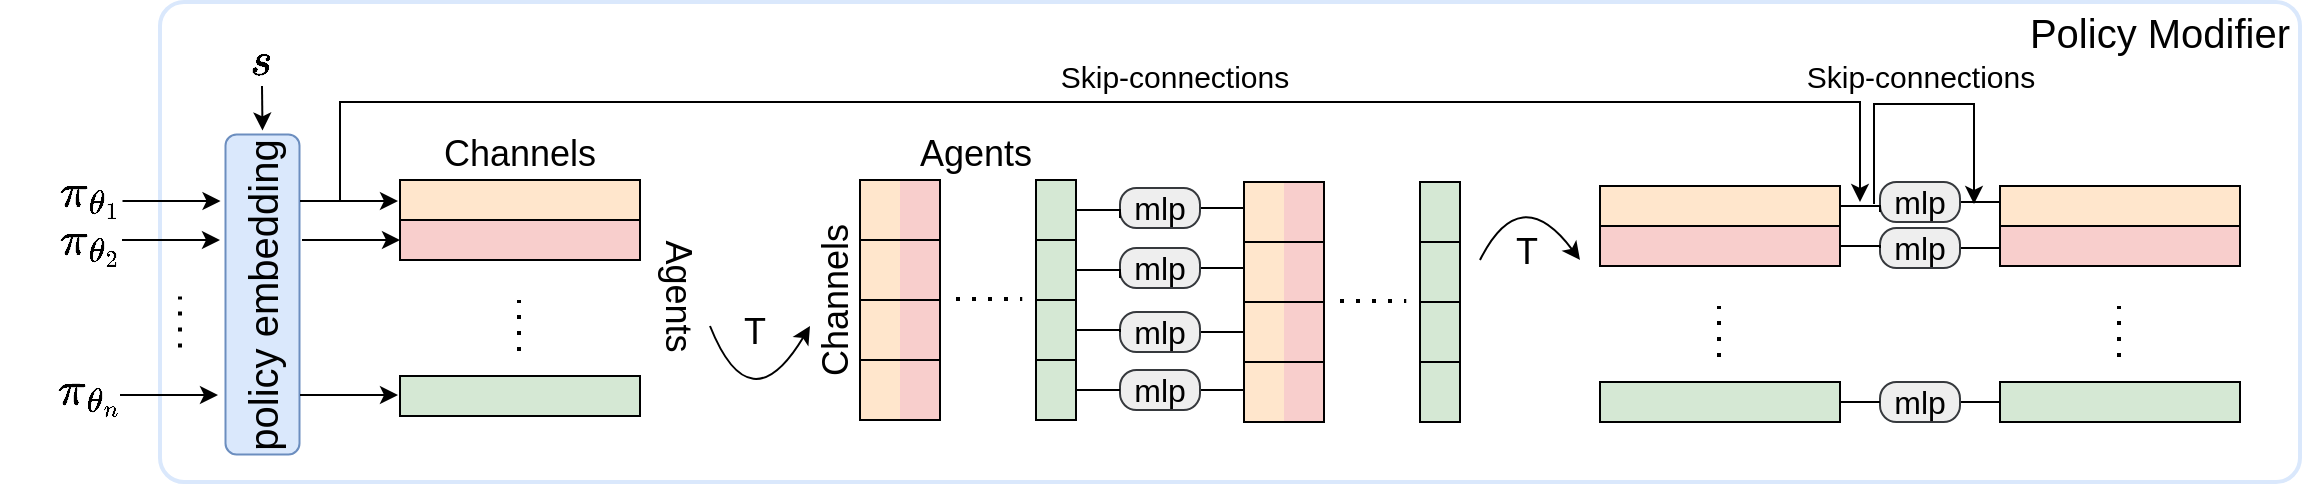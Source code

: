<mxfile version="21.8.2" type="github">
  <diagram name="Page-1" id="cbaoGoT63907dVyWC_Ho">
    <mxGraphModel dx="2214" dy="891" grid="1" gridSize="10" guides="1" tooltips="1" connect="1" arrows="1" fold="1" page="1" pageScale="1" pageWidth="850" pageHeight="1100" math="1" shadow="0">
      <root>
        <mxCell id="0" />
        <mxCell id="1" parent="0" />
        <mxCell id="o8v_-v1df7KjBQlZza3Y-1" value="" style="rounded=1;whiteSpace=wrap;html=1;arcSize=5;strokeColor=#DAE8FC;strokeWidth=2;" parent="1" vertex="1">
          <mxGeometry x="-10" y="340" width="1070" height="240" as="geometry" />
        </mxCell>
        <mxCell id="o8v_-v1df7KjBQlZza3Y-26" style="edgeStyle=orthogonalEdgeStyle;rounded=0;orthogonalLoop=1;jettySize=auto;html=1;exitX=1;exitY=0.5;exitDx=0;exitDy=0;entryX=0.831;entryY=-0.101;entryDx=0;entryDy=0;entryPerimeter=0;" parent="1" edge="1">
          <mxGeometry relative="1" as="geometry">
            <mxPoint x="-28.75" y="439.5" as="sourcePoint" />
            <mxPoint x="20.263" y="439.5" as="targetPoint" />
          </mxGeometry>
        </mxCell>
        <mxCell id="o8v_-v1df7KjBQlZza3Y-18" value="\( \pi_{\theta _{1}}&amp;nbsp; \)" style="text;html=1;strokeColor=none;fillColor=none;align=center;verticalAlign=middle;whiteSpace=wrap;rounded=0;fontSize=20;flipV=1;" parent="1" vertex="1">
          <mxGeometry x="-60" y="425" width="30" height="20" as="geometry" />
        </mxCell>
        <mxCell id="o8v_-v1df7KjBQlZza3Y-19" value="\( \pi_{\theta _{2}}&amp;nbsp; \)" style="text;html=1;strokeColor=none;fillColor=none;align=center;verticalAlign=middle;whiteSpace=wrap;rounded=0;fontSize=20;flipV=1;" parent="1" vertex="1">
          <mxGeometry x="-56.25" y="446" width="22.5" height="26" as="geometry" />
        </mxCell>
        <mxCell id="o8v_-v1df7KjBQlZza3Y-20" value="\( \pi_{\theta _{n}}&amp;nbsp; \)" style="text;html=1;strokeColor=none;fillColor=none;align=center;verticalAlign=middle;whiteSpace=wrap;rounded=0;fontSize=20;flipV=1;" parent="1" vertex="1">
          <mxGeometry x="-56.25" y="521" width="22.5" height="26" as="geometry" />
        </mxCell>
        <mxCell id="o8v_-v1df7KjBQlZza3Y-21" value="" style="endArrow=none;dashed=1;html=1;dashPattern=1 3;strokeWidth=2;rounded=0;" parent="1" edge="1">
          <mxGeometry width="50" height="50" relative="1" as="geometry">
            <mxPoint y="512.75" as="sourcePoint" />
            <mxPoint y="487.25" as="targetPoint" />
          </mxGeometry>
        </mxCell>
        <mxCell id="o8v_-v1df7KjBQlZza3Y-22" value="&lt;span style=&quot;font-size: 20px;&quot;&gt;policy embedding&lt;/span&gt;" style="rounded=1;whiteSpace=wrap;html=1;fillColor=#dae8fc;strokeColor=#6c8ebf;fontSize=20;rotation=-90;" parent="1" vertex="1">
          <mxGeometry x="-38.75" y="467.75" width="160" height="37" as="geometry" />
        </mxCell>
        <mxCell id="o8v_-v1df7KjBQlZza3Y-27" style="edgeStyle=orthogonalEdgeStyle;rounded=0;orthogonalLoop=1;jettySize=auto;html=1;exitX=1;exitY=0.5;exitDx=0;exitDy=0;entryX=0.831;entryY=-0.101;entryDx=0;entryDy=0;entryPerimeter=0;" parent="1" edge="1">
          <mxGeometry relative="1" as="geometry">
            <mxPoint x="-29" y="459" as="sourcePoint" />
            <mxPoint x="20" y="459" as="targetPoint" />
          </mxGeometry>
        </mxCell>
        <mxCell id="o8v_-v1df7KjBQlZza3Y-28" style="edgeStyle=orthogonalEdgeStyle;rounded=0;orthogonalLoop=1;jettySize=auto;html=1;exitX=1;exitY=0.5;exitDx=0;exitDy=0;entryX=0.831;entryY=-0.101;entryDx=0;entryDy=0;entryPerimeter=0;" parent="1" edge="1">
          <mxGeometry relative="1" as="geometry">
            <mxPoint x="-30" y="536.5" as="sourcePoint" />
            <mxPoint x="19" y="536.5" as="targetPoint" />
          </mxGeometry>
        </mxCell>
        <mxCell id="o8v_-v1df7KjBQlZza3Y-29" value="" style="shape=table;startSize=0;container=1;collapsible=0;childLayout=tableLayout;fontSize=16;" parent="1" vertex="1">
          <mxGeometry x="110" y="429" width="120" height="40" as="geometry" />
        </mxCell>
        <mxCell id="o8v_-v1df7KjBQlZza3Y-30" value="" style="shape=tableRow;horizontal=0;startSize=0;swimlaneHead=0;swimlaneBody=0;strokeColor=inherit;top=0;left=0;bottom=0;right=0;collapsible=0;dropTarget=0;fillColor=none;points=[[0,0.5],[1,0.5]];portConstraint=eastwest;fontSize=16;" parent="o8v_-v1df7KjBQlZza3Y-29" vertex="1">
          <mxGeometry width="120" height="20" as="geometry" />
        </mxCell>
        <mxCell id="o8v_-v1df7KjBQlZza3Y-31" value="" style="shape=partialRectangle;html=1;whiteSpace=wrap;connectable=0;strokeColor=#000000;overflow=hidden;fillColor=#ffe6cc;top=1;left=1;bottom=1;right=1;pointerEvents=1;fontSize=16;" parent="o8v_-v1df7KjBQlZza3Y-30" vertex="1">
          <mxGeometry width="120" height="20" as="geometry">
            <mxRectangle width="120" height="20" as="alternateBounds" />
          </mxGeometry>
        </mxCell>
        <mxCell id="o8v_-v1df7KjBQlZza3Y-34" value="" style="shape=tableRow;horizontal=0;startSize=0;swimlaneHead=0;swimlaneBody=0;strokeColor=inherit;top=0;left=0;bottom=0;right=0;collapsible=0;dropTarget=0;fillColor=none;points=[[0,0.5],[1,0.5]];portConstraint=eastwest;fontSize=16;" parent="o8v_-v1df7KjBQlZza3Y-29" vertex="1">
          <mxGeometry y="20" width="120" height="20" as="geometry" />
        </mxCell>
        <mxCell id="o8v_-v1df7KjBQlZza3Y-35" value="" style="shape=partialRectangle;html=1;whiteSpace=wrap;connectable=0;strokeColor=#000000;overflow=hidden;fillColor=#f8cecc;top=1;left=1;bottom=1;right=1;pointerEvents=1;fontSize=16;" parent="o8v_-v1df7KjBQlZza3Y-34" vertex="1">
          <mxGeometry width="120" height="20" as="geometry">
            <mxRectangle width="120" height="20" as="alternateBounds" />
          </mxGeometry>
        </mxCell>
        <mxCell id="o8v_-v1df7KjBQlZza3Y-42" style="edgeStyle=orthogonalEdgeStyle;rounded=0;orthogonalLoop=1;jettySize=auto;html=1;exitX=1;exitY=0.5;exitDx=0;exitDy=0;entryX=0.831;entryY=-0.101;entryDx=0;entryDy=0;entryPerimeter=0;" parent="1" edge="1">
          <mxGeometry relative="1" as="geometry">
            <mxPoint x="60" y="439.5" as="sourcePoint" />
            <mxPoint x="109" y="439.5" as="targetPoint" />
          </mxGeometry>
        </mxCell>
        <mxCell id="o8v_-v1df7KjBQlZza3Y-43" style="edgeStyle=orthogonalEdgeStyle;rounded=0;orthogonalLoop=1;jettySize=auto;html=1;exitX=1;exitY=0.5;exitDx=0;exitDy=0;entryX=0.831;entryY=-0.101;entryDx=0;entryDy=0;entryPerimeter=0;" parent="1" edge="1">
          <mxGeometry relative="1" as="geometry">
            <mxPoint x="61" y="459" as="sourcePoint" />
            <mxPoint x="110" y="459" as="targetPoint" />
          </mxGeometry>
        </mxCell>
        <mxCell id="o8v_-v1df7KjBQlZza3Y-44" style="edgeStyle=orthogonalEdgeStyle;rounded=0;orthogonalLoop=1;jettySize=auto;html=1;exitX=1;exitY=0.5;exitDx=0;exitDy=0;entryX=0.831;entryY=-0.101;entryDx=0;entryDy=0;entryPerimeter=0;" parent="1" edge="1">
          <mxGeometry relative="1" as="geometry">
            <mxPoint x="60" y="536.5" as="sourcePoint" />
            <mxPoint x="109" y="536.5" as="targetPoint" />
          </mxGeometry>
        </mxCell>
        <mxCell id="o8v_-v1df7KjBQlZza3Y-45" value="" style="shape=table;startSize=0;container=1;collapsible=0;childLayout=tableLayout;fontSize=16;fillColor=#d5e8d4;strokeColor=#000000;" parent="1" vertex="1">
          <mxGeometry x="110" y="527" width="120" height="20" as="geometry" />
        </mxCell>
        <mxCell id="o8v_-v1df7KjBQlZza3Y-46" value="" style="shape=tableRow;horizontal=0;startSize=0;swimlaneHead=0;swimlaneBody=0;strokeColor=inherit;top=0;left=0;bottom=0;right=0;collapsible=0;dropTarget=0;fillColor=none;points=[[0,0.5],[1,0.5]];portConstraint=eastwest;fontSize=16;" parent="o8v_-v1df7KjBQlZza3Y-45" vertex="1">
          <mxGeometry width="120" height="20" as="geometry" />
        </mxCell>
        <mxCell id="o8v_-v1df7KjBQlZza3Y-47" value="" style="shape=partialRectangle;html=1;whiteSpace=wrap;connectable=0;overflow=hidden;top=1;left=1;bottom=1;right=1;pointerEvents=1;fontSize=16;fillColor=#d5e8d4;strokeColor=#000000;" parent="o8v_-v1df7KjBQlZza3Y-46" vertex="1">
          <mxGeometry width="120" height="20" as="geometry">
            <mxRectangle width="120" height="20" as="alternateBounds" />
          </mxGeometry>
        </mxCell>
        <mxCell id="o8v_-v1df7KjBQlZza3Y-58" value="" style="endArrow=none;dashed=1;html=1;dashPattern=1 3;strokeWidth=2;rounded=0;" parent="1" edge="1">
          <mxGeometry width="50" height="50" relative="1" as="geometry">
            <mxPoint x="169.5" y="514.5" as="sourcePoint" />
            <mxPoint x="169.5" y="489" as="targetPoint" />
          </mxGeometry>
        </mxCell>
        <mxCell id="o8v_-v1df7KjBQlZza3Y-59" value="&lt;font style=&quot;font-size: 18px;&quot;&gt;Channels&lt;/font&gt;" style="text;html=1;strokeColor=none;fillColor=none;align=center;verticalAlign=middle;whiteSpace=wrap;rounded=0;" parent="1" vertex="1">
          <mxGeometry x="140" y="401" width="60" height="30" as="geometry" />
        </mxCell>
        <mxCell id="o8v_-v1df7KjBQlZza3Y-60" value="&lt;font style=&quot;font-size: 18px;&quot;&gt;Agents&lt;/font&gt;" style="text;html=1;strokeColor=none;fillColor=none;align=center;verticalAlign=middle;whiteSpace=wrap;rounded=0;rotation=90;" parent="1" vertex="1">
          <mxGeometry x="218.75" y="472" width="60" height="30" as="geometry" />
        </mxCell>
        <mxCell id="o8v_-v1df7KjBQlZza3Y-61" value="" style="curved=1;endArrow=classic;html=1;rounded=0;" parent="1" edge="1">
          <mxGeometry width="50" height="50" relative="1" as="geometry">
            <mxPoint x="265" y="502" as="sourcePoint" />
            <mxPoint x="315" y="502" as="targetPoint" />
            <Array as="points">
              <mxPoint x="285" y="552" />
              <mxPoint x="315" y="502" />
            </Array>
          </mxGeometry>
        </mxCell>
        <mxCell id="o8v_-v1df7KjBQlZza3Y-62" value="&lt;font style=&quot;font-size: 18px;&quot;&gt;T&lt;/font&gt;" style="text;html=1;strokeColor=none;fillColor=none;align=center;verticalAlign=middle;whiteSpace=wrap;rounded=0;" parent="1" vertex="1">
          <mxGeometry x="276.75" y="493" width="21.25" height="24" as="geometry" />
        </mxCell>
        <mxCell id="o8v_-v1df7KjBQlZza3Y-89" value="" style="endArrow=none;dashed=1;html=1;dashPattern=1 3;strokeWidth=2;rounded=0;" parent="1" edge="1">
          <mxGeometry width="50" height="50" relative="1" as="geometry">
            <mxPoint x="388" y="488.5" as="sourcePoint" />
            <mxPoint x="421.12" y="488.5" as="targetPoint" />
          </mxGeometry>
        </mxCell>
        <mxCell id="o8v_-v1df7KjBQlZza3Y-93" value="" style="shape=table;startSize=0;container=1;collapsible=0;childLayout=tableLayout;fontSize=16;columnLines=0;" parent="1" vertex="1">
          <mxGeometry x="340" y="429" width="40" height="120" as="geometry" />
        </mxCell>
        <mxCell id="o8v_-v1df7KjBQlZza3Y-94" value="" style="shape=tableRow;horizontal=0;startSize=0;swimlaneHead=0;swimlaneBody=0;strokeColor=inherit;top=0;left=0;bottom=0;right=0;collapsible=0;dropTarget=0;fillColor=none;points=[[0,0.5],[1,0.5]];portConstraint=eastwest;fontSize=16;" parent="o8v_-v1df7KjBQlZza3Y-93" vertex="1">
          <mxGeometry width="40" height="30" as="geometry" />
        </mxCell>
        <mxCell id="o8v_-v1df7KjBQlZza3Y-95" value="" style="shape=partialRectangle;html=1;whiteSpace=wrap;connectable=0;strokeColor=#000000;overflow=hidden;fillColor=#ffe6cc;top=1;left=1;bottom=1;right=0;pointerEvents=1;fontSize=16;" parent="o8v_-v1df7KjBQlZza3Y-94" vertex="1">
          <mxGeometry width="20" height="30" as="geometry">
            <mxRectangle width="20" height="30" as="alternateBounds" />
          </mxGeometry>
        </mxCell>
        <mxCell id="o8v_-v1df7KjBQlZza3Y-96" value="" style="shape=partialRectangle;html=1;whiteSpace=wrap;connectable=0;strokeColor=#000000;overflow=hidden;fillColor=#f8cecc;top=1;left=0;bottom=1;right=1;pointerEvents=1;fontSize=16;" parent="o8v_-v1df7KjBQlZza3Y-94" vertex="1">
          <mxGeometry x="20" width="20" height="30" as="geometry">
            <mxRectangle width="20" height="30" as="alternateBounds" />
          </mxGeometry>
        </mxCell>
        <mxCell id="o8v_-v1df7KjBQlZza3Y-98" value="" style="shape=tableRow;horizontal=0;startSize=0;swimlaneHead=0;swimlaneBody=0;strokeColor=#b85450;top=0;left=0;bottom=0;right=0;collapsible=0;dropTarget=0;fillColor=#f8cecc;points=[[0,0.5],[1,0.5]];portConstraint=eastwest;fontSize=16;" parent="o8v_-v1df7KjBQlZza3Y-93" vertex="1">
          <mxGeometry y="30" width="40" height="30" as="geometry" />
        </mxCell>
        <mxCell id="o8v_-v1df7KjBQlZza3Y-99" value="" style="shape=partialRectangle;html=1;whiteSpace=wrap;connectable=0;strokeColor=#000000;overflow=hidden;fillColor=#ffe6cc;top=1;left=1;bottom=1;right=0;pointerEvents=1;fontSize=16;" parent="o8v_-v1df7KjBQlZza3Y-98" vertex="1">
          <mxGeometry width="20" height="30" as="geometry">
            <mxRectangle width="20" height="30" as="alternateBounds" />
          </mxGeometry>
        </mxCell>
        <mxCell id="o8v_-v1df7KjBQlZza3Y-100" value="" style="shape=partialRectangle;html=1;whiteSpace=wrap;connectable=0;strokeColor=#000000;overflow=hidden;fillColor=none;top=1;left=0;bottom=1;right=1;pointerEvents=1;fontSize=16;" parent="o8v_-v1df7KjBQlZza3Y-98" vertex="1">
          <mxGeometry x="20" width="20" height="30" as="geometry">
            <mxRectangle width="20" height="30" as="alternateBounds" />
          </mxGeometry>
        </mxCell>
        <mxCell id="o8v_-v1df7KjBQlZza3Y-106" style="shape=tableRow;horizontal=0;startSize=0;swimlaneHead=0;swimlaneBody=0;strokeColor=#b85450;top=0;left=0;bottom=0;right=0;collapsible=0;dropTarget=0;fillColor=#f8cecc;points=[[0,0.5],[1,0.5]];portConstraint=eastwest;fontSize=16;" parent="o8v_-v1df7KjBQlZza3Y-93" vertex="1">
          <mxGeometry y="60" width="40" height="30" as="geometry" />
        </mxCell>
        <mxCell id="o8v_-v1df7KjBQlZza3Y-107" style="shape=partialRectangle;html=1;whiteSpace=wrap;connectable=0;strokeColor=#000000;overflow=hidden;fillColor=#ffe6cc;top=1;left=1;bottom=1;right=0;pointerEvents=1;fontSize=16;" parent="o8v_-v1df7KjBQlZza3Y-106" vertex="1">
          <mxGeometry width="20" height="30" as="geometry">
            <mxRectangle width="20" height="30" as="alternateBounds" />
          </mxGeometry>
        </mxCell>
        <mxCell id="o8v_-v1df7KjBQlZza3Y-108" style="shape=partialRectangle;html=1;whiteSpace=wrap;connectable=0;strokeColor=#000000;overflow=hidden;fillColor=none;top=1;left=0;bottom=1;right=1;pointerEvents=1;fontSize=16;" parent="o8v_-v1df7KjBQlZza3Y-106" vertex="1">
          <mxGeometry x="20" width="20" height="30" as="geometry">
            <mxRectangle width="20" height="30" as="alternateBounds" />
          </mxGeometry>
        </mxCell>
        <mxCell id="o8v_-v1df7KjBQlZza3Y-110" style="shape=tableRow;horizontal=0;startSize=0;swimlaneHead=0;swimlaneBody=0;strokeColor=inherit;top=1;left=0;bottom=1;right=0;collapsible=0;dropTarget=0;fillColor=none;points=[[0,0.5],[1,0.5]];portConstraint=eastwest;fontSize=16;" parent="o8v_-v1df7KjBQlZza3Y-93" vertex="1">
          <mxGeometry y="90" width="40" height="30" as="geometry" />
        </mxCell>
        <mxCell id="o8v_-v1df7KjBQlZza3Y-111" style="shape=partialRectangle;html=1;whiteSpace=wrap;connectable=0;strokeColor=#000000;overflow=hidden;fillColor=#ffe6cc;top=1;left=1;bottom=1;right=0;pointerEvents=1;fontSize=16;" parent="o8v_-v1df7KjBQlZza3Y-110" vertex="1">
          <mxGeometry width="20" height="30" as="geometry">
            <mxRectangle width="20" height="30" as="alternateBounds" />
          </mxGeometry>
        </mxCell>
        <mxCell id="o8v_-v1df7KjBQlZza3Y-112" style="shape=partialRectangle;html=1;whiteSpace=wrap;connectable=0;strokeColor=#000000;overflow=hidden;fillColor=#f8cecc;top=1;left=0;bottom=1;right=1;pointerEvents=1;fontSize=16;" parent="o8v_-v1df7KjBQlZza3Y-110" vertex="1">
          <mxGeometry x="20" width="20" height="30" as="geometry">
            <mxRectangle width="20" height="30" as="alternateBounds" />
          </mxGeometry>
        </mxCell>
        <mxCell id="o8v_-v1df7KjBQlZza3Y-114" value="" style="shape=table;startSize=0;container=1;collapsible=0;childLayout=tableLayout;fontSize=16;strokeColor=#000000;" parent="1" vertex="1">
          <mxGeometry x="428" y="429" width="20" height="120" as="geometry" />
        </mxCell>
        <mxCell id="o8v_-v1df7KjBQlZza3Y-115" value="" style="shape=tableRow;horizontal=0;startSize=0;swimlaneHead=0;swimlaneBody=0;strokeColor=inherit;top=0;left=0;bottom=0;right=0;collapsible=0;dropTarget=0;fillColor=none;points=[[0,0.5],[1,0.5]];portConstraint=eastwest;fontSize=16;" parent="o8v_-v1df7KjBQlZza3Y-114" vertex="1">
          <mxGeometry width="20" height="30" as="geometry" />
        </mxCell>
        <mxCell id="o8v_-v1df7KjBQlZza3Y-116" value="" style="shape=partialRectangle;html=1;whiteSpace=wrap;connectable=0;strokeColor=#000000;overflow=hidden;fillColor=#d5e8d4;top=1;left=1;bottom=1;right=1;pointerEvents=1;fontSize=16;" parent="o8v_-v1df7KjBQlZza3Y-115" vertex="1">
          <mxGeometry width="20" height="30" as="geometry">
            <mxRectangle width="20" height="30" as="alternateBounds" />
          </mxGeometry>
        </mxCell>
        <mxCell id="o8v_-v1df7KjBQlZza3Y-119" value="" style="shape=tableRow;horizontal=0;startSize=0;swimlaneHead=0;swimlaneBody=0;strokeColor=inherit;top=0;left=0;bottom=0;right=0;collapsible=0;dropTarget=0;fillColor=none;points=[[0,0.5],[1,0.5]];portConstraint=eastwest;fontSize=16;" parent="o8v_-v1df7KjBQlZza3Y-114" vertex="1">
          <mxGeometry y="30" width="20" height="30" as="geometry" />
        </mxCell>
        <mxCell id="o8v_-v1df7KjBQlZza3Y-120" value="" style="shape=partialRectangle;html=1;whiteSpace=wrap;connectable=0;strokeColor=#000000;overflow=hidden;fillColor=#d5e8d4;top=1;left=1;bottom=1;right=1;pointerEvents=1;fontSize=16;" parent="o8v_-v1df7KjBQlZza3Y-119" vertex="1">
          <mxGeometry width="20" height="30" as="geometry">
            <mxRectangle width="20" height="30" as="alternateBounds" />
          </mxGeometry>
        </mxCell>
        <mxCell id="o8v_-v1df7KjBQlZza3Y-123" value="" style="shape=tableRow;horizontal=0;startSize=0;swimlaneHead=0;swimlaneBody=0;strokeColor=inherit;top=0;left=0;bottom=0;right=0;collapsible=0;dropTarget=0;fillColor=none;points=[[0,0.5],[1,0.5]];portConstraint=eastwest;fontSize=16;" parent="o8v_-v1df7KjBQlZza3Y-114" vertex="1">
          <mxGeometry y="60" width="20" height="30" as="geometry" />
        </mxCell>
        <mxCell id="o8v_-v1df7KjBQlZza3Y-124" value="" style="shape=partialRectangle;html=1;whiteSpace=wrap;connectable=0;strokeColor=#000000;overflow=hidden;fillColor=#d5e8d4;top=1;left=1;bottom=1;right=1;pointerEvents=1;fontSize=16;" parent="o8v_-v1df7KjBQlZza3Y-123" vertex="1">
          <mxGeometry width="20" height="30" as="geometry">
            <mxRectangle width="20" height="30" as="alternateBounds" />
          </mxGeometry>
        </mxCell>
        <mxCell id="o8v_-v1df7KjBQlZza3Y-127" style="shape=tableRow;horizontal=0;startSize=0;swimlaneHead=0;swimlaneBody=0;strokeColor=inherit;top=0;left=0;bottom=0;right=0;collapsible=0;dropTarget=0;fillColor=none;points=[[0,0.5],[1,0.5]];portConstraint=eastwest;fontSize=16;" parent="o8v_-v1df7KjBQlZza3Y-114" vertex="1">
          <mxGeometry y="90" width="20" height="30" as="geometry" />
        </mxCell>
        <mxCell id="o8v_-v1df7KjBQlZza3Y-128" style="shape=partialRectangle;html=1;whiteSpace=wrap;connectable=0;strokeColor=#000000;overflow=hidden;fillColor=#d5e8d4;top=1;left=1;bottom=1;right=1;pointerEvents=1;fontSize=16;" parent="o8v_-v1df7KjBQlZza3Y-127" vertex="1">
          <mxGeometry width="20" height="30" as="geometry">
            <mxRectangle width="20" height="30" as="alternateBounds" />
          </mxGeometry>
        </mxCell>
        <mxCell id="o8v_-v1df7KjBQlZza3Y-129" value="&lt;font style=&quot;font-size: 18px;&quot;&gt;Channels&lt;/font&gt;" style="text;html=1;strokeColor=none;fillColor=none;align=center;verticalAlign=middle;whiteSpace=wrap;rounded=0;rotation=-90;" parent="1" vertex="1">
          <mxGeometry x="298" y="479.5" width="60" height="19" as="geometry" />
        </mxCell>
        <mxCell id="o8v_-v1df7KjBQlZza3Y-130" value="&lt;font style=&quot;font-size: 18px;&quot;&gt;Agents&lt;/font&gt;" style="text;html=1;strokeColor=none;fillColor=none;align=center;verticalAlign=middle;whiteSpace=wrap;rounded=0;rotation=0;" parent="1" vertex="1">
          <mxGeometry x="368" y="401" width="60" height="30" as="geometry" />
        </mxCell>
        <mxCell id="o8v_-v1df7KjBQlZza3Y-162" style="edgeStyle=orthogonalEdgeStyle;rounded=0;orthogonalLoop=1;jettySize=auto;html=1;exitX=1;exitY=0.5;exitDx=0;exitDy=0;entryX=0;entryY=0.5;entryDx=0;entryDy=0;endArrow=none;endFill=0;" parent="1" source="o8v_-v1df7KjBQlZza3Y-131" target="o8v_-v1df7KjBQlZza3Y-141" edge="1">
          <mxGeometry relative="1" as="geometry" />
        </mxCell>
        <mxCell id="o8v_-v1df7KjBQlZza3Y-131" value="&lt;font style=&quot;font-size: 16px;&quot;&gt;mlp&lt;/font&gt;" style="rounded=1;whiteSpace=wrap;html=1;fontSize=20;arcSize=41;verticalAlign=middle;spacing=0;spacingBottom=5;fillColor=#eeeeee;strokeColor=#36393d;flipV=0;" parent="1" vertex="1">
          <mxGeometry x="470" y="433" width="40" height="20" as="geometry" />
        </mxCell>
        <mxCell id="o8v_-v1df7KjBQlZza3Y-163" style="edgeStyle=orthogonalEdgeStyle;rounded=0;orthogonalLoop=1;jettySize=auto;html=1;exitX=1;exitY=0.5;exitDx=0;exitDy=0;entryX=0;entryY=0.5;entryDx=0;entryDy=0;endArrow=none;endFill=0;" parent="1" source="o8v_-v1df7KjBQlZza3Y-132" target="o8v_-v1df7KjBQlZza3Y-144" edge="1">
          <mxGeometry relative="1" as="geometry" />
        </mxCell>
        <mxCell id="o8v_-v1df7KjBQlZza3Y-132" value="&lt;font style=&quot;font-size: 16px;&quot;&gt;mlp&lt;/font&gt;" style="rounded=1;whiteSpace=wrap;html=1;fontSize=20;arcSize=41;verticalAlign=middle;spacing=0;spacingBottom=5;fillColor=#eeeeee;strokeColor=#36393d;flipV=0;" parent="1" vertex="1">
          <mxGeometry x="470" y="463" width="40" height="20" as="geometry" />
        </mxCell>
        <mxCell id="o8v_-v1df7KjBQlZza3Y-164" style="edgeStyle=orthogonalEdgeStyle;rounded=0;orthogonalLoop=1;jettySize=auto;html=1;exitX=1;exitY=0.5;exitDx=0;exitDy=0;entryX=0;entryY=0.5;entryDx=0;entryDy=0;endArrow=none;endFill=0;" parent="1" source="o8v_-v1df7KjBQlZza3Y-133" target="o8v_-v1df7KjBQlZza3Y-147" edge="1">
          <mxGeometry relative="1" as="geometry" />
        </mxCell>
        <mxCell id="o8v_-v1df7KjBQlZza3Y-133" value="&lt;font style=&quot;font-size: 16px;&quot;&gt;mlp&lt;/font&gt;" style="rounded=1;whiteSpace=wrap;html=1;fontSize=20;arcSize=41;verticalAlign=middle;spacing=0;spacingBottom=5;fillColor=#eeeeee;strokeColor=#36393d;flipV=0;" parent="1" vertex="1">
          <mxGeometry x="470" y="495" width="40" height="20" as="geometry" />
        </mxCell>
        <mxCell id="o8v_-v1df7KjBQlZza3Y-165" style="edgeStyle=orthogonalEdgeStyle;rounded=0;orthogonalLoop=1;jettySize=auto;html=1;exitX=1;exitY=0.5;exitDx=0;exitDy=0;entryX=0;entryY=0.5;entryDx=0;entryDy=0;endArrow=none;endFill=0;" parent="1" source="o8v_-v1df7KjBQlZza3Y-134" target="o8v_-v1df7KjBQlZza3Y-150" edge="1">
          <mxGeometry relative="1" as="geometry" />
        </mxCell>
        <mxCell id="o8v_-v1df7KjBQlZza3Y-134" value="&lt;font style=&quot;font-size: 16px;&quot;&gt;mlp&lt;/font&gt;" style="rounded=1;whiteSpace=wrap;html=1;fontSize=20;arcSize=41;verticalAlign=middle;spacing=0;spacingBottom=5;fillColor=#eeeeee;strokeColor=#36393d;flipV=0;" parent="1" vertex="1">
          <mxGeometry x="470" y="524" width="40" height="20" as="geometry" />
        </mxCell>
        <mxCell id="o8v_-v1df7KjBQlZza3Y-135" style="edgeStyle=orthogonalEdgeStyle;rounded=0;orthogonalLoop=1;jettySize=auto;html=1;exitX=1;exitY=0.5;exitDx=0;exitDy=0;entryX=0;entryY=0.75;entryDx=0;entryDy=0;endArrow=none;endFill=0;" parent="1" source="o8v_-v1df7KjBQlZza3Y-115" target="o8v_-v1df7KjBQlZza3Y-131" edge="1">
          <mxGeometry relative="1" as="geometry" />
        </mxCell>
        <mxCell id="o8v_-v1df7KjBQlZza3Y-136" style="edgeStyle=orthogonalEdgeStyle;rounded=0;orthogonalLoop=1;jettySize=auto;html=1;exitX=1;exitY=0.5;exitDx=0;exitDy=0;entryX=0;entryY=0.75;entryDx=0;entryDy=0;endArrow=none;endFill=0;" parent="1" source="o8v_-v1df7KjBQlZza3Y-119" target="o8v_-v1df7KjBQlZza3Y-132" edge="1">
          <mxGeometry relative="1" as="geometry" />
        </mxCell>
        <mxCell id="o8v_-v1df7KjBQlZza3Y-137" style="edgeStyle=orthogonalEdgeStyle;rounded=0;orthogonalLoop=1;jettySize=auto;html=1;exitX=1;exitY=0.5;exitDx=0;exitDy=0;entryX=0;entryY=0.5;entryDx=0;entryDy=0;endArrow=none;endFill=0;" parent="1" source="o8v_-v1df7KjBQlZza3Y-123" target="o8v_-v1df7KjBQlZza3Y-133" edge="1">
          <mxGeometry relative="1" as="geometry" />
        </mxCell>
        <mxCell id="o8v_-v1df7KjBQlZza3Y-138" style="edgeStyle=orthogonalEdgeStyle;rounded=0;orthogonalLoop=1;jettySize=auto;html=1;exitX=1;exitY=0.5;exitDx=0;exitDy=0;entryX=0;entryY=0.5;entryDx=0;entryDy=0;endArrow=none;endFill=0;" parent="1" source="o8v_-v1df7KjBQlZza3Y-127" target="o8v_-v1df7KjBQlZza3Y-134" edge="1">
          <mxGeometry relative="1" as="geometry" />
        </mxCell>
        <mxCell id="o8v_-v1df7KjBQlZza3Y-139" value="" style="endArrow=none;dashed=1;html=1;dashPattern=1 3;strokeWidth=2;rounded=0;" parent="1" edge="1">
          <mxGeometry width="50" height="50" relative="1" as="geometry">
            <mxPoint x="580" y="489.5" as="sourcePoint" />
            <mxPoint x="613.12" y="489.5" as="targetPoint" />
          </mxGeometry>
        </mxCell>
        <mxCell id="o8v_-v1df7KjBQlZza3Y-140" value="" style="shape=table;startSize=0;container=1;collapsible=0;childLayout=tableLayout;fontSize=16;columnLines=0;" parent="1" vertex="1">
          <mxGeometry x="532" y="430" width="40" height="120" as="geometry" />
        </mxCell>
        <mxCell id="o8v_-v1df7KjBQlZza3Y-141" value="" style="shape=tableRow;horizontal=0;startSize=0;swimlaneHead=0;swimlaneBody=0;strokeColor=inherit;top=0;left=0;bottom=0;right=0;collapsible=0;dropTarget=0;fillColor=none;points=[[0,0.5],[1,0.5]];portConstraint=eastwest;fontSize=16;" parent="o8v_-v1df7KjBQlZza3Y-140" vertex="1">
          <mxGeometry width="40" height="30" as="geometry" />
        </mxCell>
        <mxCell id="o8v_-v1df7KjBQlZza3Y-142" value="" style="shape=partialRectangle;html=1;whiteSpace=wrap;connectable=0;strokeColor=#000000;overflow=hidden;fillColor=#ffe6cc;top=1;left=1;bottom=1;right=0;pointerEvents=1;fontSize=16;" parent="o8v_-v1df7KjBQlZza3Y-141" vertex="1">
          <mxGeometry width="20" height="30" as="geometry">
            <mxRectangle width="20" height="30" as="alternateBounds" />
          </mxGeometry>
        </mxCell>
        <mxCell id="o8v_-v1df7KjBQlZza3Y-143" value="" style="shape=partialRectangle;html=1;whiteSpace=wrap;connectable=0;strokeColor=#000000;overflow=hidden;fillColor=#f8cecc;top=1;left=0;bottom=1;right=1;pointerEvents=1;fontSize=16;" parent="o8v_-v1df7KjBQlZza3Y-141" vertex="1">
          <mxGeometry x="20" width="20" height="30" as="geometry">
            <mxRectangle width="20" height="30" as="alternateBounds" />
          </mxGeometry>
        </mxCell>
        <mxCell id="o8v_-v1df7KjBQlZza3Y-144" value="" style="shape=tableRow;horizontal=0;startSize=0;swimlaneHead=0;swimlaneBody=0;strokeColor=#b85450;top=0;left=0;bottom=0;right=0;collapsible=0;dropTarget=0;fillColor=#f8cecc;points=[[0,0.5],[1,0.5]];portConstraint=eastwest;fontSize=16;" parent="o8v_-v1df7KjBQlZza3Y-140" vertex="1">
          <mxGeometry y="30" width="40" height="30" as="geometry" />
        </mxCell>
        <mxCell id="o8v_-v1df7KjBQlZza3Y-145" value="" style="shape=partialRectangle;html=1;whiteSpace=wrap;connectable=0;strokeColor=#000000;overflow=hidden;fillColor=#ffe6cc;top=1;left=1;bottom=1;right=0;pointerEvents=1;fontSize=16;" parent="o8v_-v1df7KjBQlZza3Y-144" vertex="1">
          <mxGeometry width="20" height="30" as="geometry">
            <mxRectangle width="20" height="30" as="alternateBounds" />
          </mxGeometry>
        </mxCell>
        <mxCell id="o8v_-v1df7KjBQlZza3Y-146" value="" style="shape=partialRectangle;html=1;whiteSpace=wrap;connectable=0;strokeColor=#000000;overflow=hidden;fillColor=none;top=1;left=0;bottom=1;right=1;pointerEvents=1;fontSize=16;" parent="o8v_-v1df7KjBQlZza3Y-144" vertex="1">
          <mxGeometry x="20" width="20" height="30" as="geometry">
            <mxRectangle width="20" height="30" as="alternateBounds" />
          </mxGeometry>
        </mxCell>
        <mxCell id="o8v_-v1df7KjBQlZza3Y-147" style="shape=tableRow;horizontal=0;startSize=0;swimlaneHead=0;swimlaneBody=0;strokeColor=#b85450;top=0;left=0;bottom=0;right=0;collapsible=0;dropTarget=0;fillColor=#f8cecc;points=[[0,0.5],[1,0.5]];portConstraint=eastwest;fontSize=16;" parent="o8v_-v1df7KjBQlZza3Y-140" vertex="1">
          <mxGeometry y="60" width="40" height="30" as="geometry" />
        </mxCell>
        <mxCell id="o8v_-v1df7KjBQlZza3Y-148" style="shape=partialRectangle;html=1;whiteSpace=wrap;connectable=0;strokeColor=#000000;overflow=hidden;fillColor=#ffe6cc;top=1;left=1;bottom=1;right=0;pointerEvents=1;fontSize=16;" parent="o8v_-v1df7KjBQlZza3Y-147" vertex="1">
          <mxGeometry width="20" height="30" as="geometry">
            <mxRectangle width="20" height="30" as="alternateBounds" />
          </mxGeometry>
        </mxCell>
        <mxCell id="o8v_-v1df7KjBQlZza3Y-149" style="shape=partialRectangle;html=1;whiteSpace=wrap;connectable=0;strokeColor=#000000;overflow=hidden;fillColor=none;top=1;left=0;bottom=1;right=1;pointerEvents=1;fontSize=16;" parent="o8v_-v1df7KjBQlZza3Y-147" vertex="1">
          <mxGeometry x="20" width="20" height="30" as="geometry">
            <mxRectangle width="20" height="30" as="alternateBounds" />
          </mxGeometry>
        </mxCell>
        <mxCell id="o8v_-v1df7KjBQlZza3Y-150" style="shape=tableRow;horizontal=0;startSize=0;swimlaneHead=0;swimlaneBody=0;strokeColor=inherit;top=1;left=0;bottom=1;right=0;collapsible=0;dropTarget=0;fillColor=none;points=[[0,0.5],[1,0.5]];portConstraint=eastwest;fontSize=16;" parent="o8v_-v1df7KjBQlZza3Y-140" vertex="1">
          <mxGeometry y="90" width="40" height="30" as="geometry" />
        </mxCell>
        <mxCell id="o8v_-v1df7KjBQlZza3Y-151" style="shape=partialRectangle;html=1;whiteSpace=wrap;connectable=0;strokeColor=#000000;overflow=hidden;fillColor=#ffe6cc;top=1;left=1;bottom=1;right=0;pointerEvents=1;fontSize=16;" parent="o8v_-v1df7KjBQlZza3Y-150" vertex="1">
          <mxGeometry width="20" height="30" as="geometry">
            <mxRectangle width="20" height="30" as="alternateBounds" />
          </mxGeometry>
        </mxCell>
        <mxCell id="o8v_-v1df7KjBQlZza3Y-152" style="shape=partialRectangle;html=1;whiteSpace=wrap;connectable=0;strokeColor=#000000;overflow=hidden;fillColor=#f8cecc;top=1;left=0;bottom=1;right=1;pointerEvents=1;fontSize=16;" parent="o8v_-v1df7KjBQlZza3Y-150" vertex="1">
          <mxGeometry x="20" width="20" height="30" as="geometry">
            <mxRectangle width="20" height="30" as="alternateBounds" />
          </mxGeometry>
        </mxCell>
        <mxCell id="o8v_-v1df7KjBQlZza3Y-153" value="" style="shape=table;startSize=0;container=1;collapsible=0;childLayout=tableLayout;fontSize=16;strokeColor=#000000;" parent="1" vertex="1">
          <mxGeometry x="620" y="430" width="20" height="120" as="geometry" />
        </mxCell>
        <mxCell id="o8v_-v1df7KjBQlZza3Y-154" value="" style="shape=tableRow;horizontal=0;startSize=0;swimlaneHead=0;swimlaneBody=0;strokeColor=inherit;top=0;left=0;bottom=0;right=0;collapsible=0;dropTarget=0;fillColor=none;points=[[0,0.5],[1,0.5]];portConstraint=eastwest;fontSize=16;" parent="o8v_-v1df7KjBQlZza3Y-153" vertex="1">
          <mxGeometry width="20" height="30" as="geometry" />
        </mxCell>
        <mxCell id="o8v_-v1df7KjBQlZza3Y-155" value="" style="shape=partialRectangle;html=1;whiteSpace=wrap;connectable=0;strokeColor=#000000;overflow=hidden;fillColor=#d5e8d4;top=1;left=1;bottom=1;right=1;pointerEvents=1;fontSize=16;" parent="o8v_-v1df7KjBQlZza3Y-154" vertex="1">
          <mxGeometry width="20" height="30" as="geometry">
            <mxRectangle width="20" height="30" as="alternateBounds" />
          </mxGeometry>
        </mxCell>
        <mxCell id="o8v_-v1df7KjBQlZza3Y-156" value="" style="shape=tableRow;horizontal=0;startSize=0;swimlaneHead=0;swimlaneBody=0;strokeColor=inherit;top=0;left=0;bottom=0;right=0;collapsible=0;dropTarget=0;fillColor=none;points=[[0,0.5],[1,0.5]];portConstraint=eastwest;fontSize=16;" parent="o8v_-v1df7KjBQlZza3Y-153" vertex="1">
          <mxGeometry y="30" width="20" height="30" as="geometry" />
        </mxCell>
        <mxCell id="o8v_-v1df7KjBQlZza3Y-157" value="" style="shape=partialRectangle;html=1;whiteSpace=wrap;connectable=0;strokeColor=#000000;overflow=hidden;fillColor=#d5e8d4;top=1;left=1;bottom=1;right=1;pointerEvents=1;fontSize=16;" parent="o8v_-v1df7KjBQlZza3Y-156" vertex="1">
          <mxGeometry width="20" height="30" as="geometry">
            <mxRectangle width="20" height="30" as="alternateBounds" />
          </mxGeometry>
        </mxCell>
        <mxCell id="o8v_-v1df7KjBQlZza3Y-158" value="" style="shape=tableRow;horizontal=0;startSize=0;swimlaneHead=0;swimlaneBody=0;strokeColor=inherit;top=0;left=0;bottom=0;right=0;collapsible=0;dropTarget=0;fillColor=none;points=[[0,0.5],[1,0.5]];portConstraint=eastwest;fontSize=16;" parent="o8v_-v1df7KjBQlZza3Y-153" vertex="1">
          <mxGeometry y="60" width="20" height="30" as="geometry" />
        </mxCell>
        <mxCell id="o8v_-v1df7KjBQlZza3Y-159" value="" style="shape=partialRectangle;html=1;whiteSpace=wrap;connectable=0;strokeColor=#000000;overflow=hidden;fillColor=#d5e8d4;top=1;left=1;bottom=1;right=1;pointerEvents=1;fontSize=16;" parent="o8v_-v1df7KjBQlZza3Y-158" vertex="1">
          <mxGeometry width="20" height="30" as="geometry">
            <mxRectangle width="20" height="30" as="alternateBounds" />
          </mxGeometry>
        </mxCell>
        <mxCell id="o8v_-v1df7KjBQlZza3Y-160" style="shape=tableRow;horizontal=0;startSize=0;swimlaneHead=0;swimlaneBody=0;strokeColor=inherit;top=0;left=0;bottom=0;right=0;collapsible=0;dropTarget=0;fillColor=none;points=[[0,0.5],[1,0.5]];portConstraint=eastwest;fontSize=16;" parent="o8v_-v1df7KjBQlZza3Y-153" vertex="1">
          <mxGeometry y="90" width="20" height="30" as="geometry" />
        </mxCell>
        <mxCell id="o8v_-v1df7KjBQlZza3Y-161" style="shape=partialRectangle;html=1;whiteSpace=wrap;connectable=0;strokeColor=#000000;overflow=hidden;fillColor=#d5e8d4;top=1;left=1;bottom=1;right=1;pointerEvents=1;fontSize=16;" parent="o8v_-v1df7KjBQlZza3Y-160" vertex="1">
          <mxGeometry width="20" height="30" as="geometry">
            <mxRectangle width="20" height="30" as="alternateBounds" />
          </mxGeometry>
        </mxCell>
        <mxCell id="o8v_-v1df7KjBQlZza3Y-166" value="" style="curved=1;endArrow=classic;html=1;rounded=0;" parent="1" edge="1">
          <mxGeometry width="50" height="50" relative="1" as="geometry">
            <mxPoint x="650" y="469" as="sourcePoint" />
            <mxPoint x="700" y="469" as="targetPoint" />
            <Array as="points">
              <mxPoint x="670" y="429" />
              <mxPoint x="700" y="469" />
            </Array>
          </mxGeometry>
        </mxCell>
        <mxCell id="o8v_-v1df7KjBQlZza3Y-167" value="&lt;font style=&quot;font-size: 18px;&quot;&gt;T&lt;/font&gt;" style="text;html=1;strokeColor=none;fillColor=none;align=center;verticalAlign=middle;whiteSpace=wrap;rounded=0;" parent="1" vertex="1">
          <mxGeometry x="663" y="452.5" width="21.25" height="24" as="geometry" />
        </mxCell>
        <mxCell id="o8v_-v1df7KjBQlZza3Y-168" value="" style="shape=table;startSize=0;container=1;collapsible=0;childLayout=tableLayout;fontSize=16;" parent="1" vertex="1">
          <mxGeometry x="710" y="432" width="120" height="40" as="geometry" />
        </mxCell>
        <mxCell id="o8v_-v1df7KjBQlZza3Y-169" value="" style="shape=tableRow;horizontal=0;startSize=0;swimlaneHead=0;swimlaneBody=0;strokeColor=inherit;top=0;left=0;bottom=0;right=0;collapsible=0;dropTarget=0;fillColor=none;points=[[0,0.5],[1,0.5]];portConstraint=eastwest;fontSize=16;" parent="o8v_-v1df7KjBQlZza3Y-168" vertex="1">
          <mxGeometry width="120" height="20" as="geometry" />
        </mxCell>
        <mxCell id="o8v_-v1df7KjBQlZza3Y-170" value="" style="shape=partialRectangle;html=1;whiteSpace=wrap;connectable=0;strokeColor=#000000;overflow=hidden;fillColor=#ffe6cc;top=1;left=1;bottom=1;right=1;pointerEvents=1;fontSize=16;" parent="o8v_-v1df7KjBQlZza3Y-169" vertex="1">
          <mxGeometry width="120" height="20" as="geometry">
            <mxRectangle width="120" height="20" as="alternateBounds" />
          </mxGeometry>
        </mxCell>
        <mxCell id="o8v_-v1df7KjBQlZza3Y-171" value="" style="shape=tableRow;horizontal=0;startSize=0;swimlaneHead=0;swimlaneBody=0;strokeColor=inherit;top=0;left=0;bottom=0;right=0;collapsible=0;dropTarget=0;fillColor=none;points=[[0,0.5],[1,0.5]];portConstraint=eastwest;fontSize=16;" parent="o8v_-v1df7KjBQlZza3Y-168" vertex="1">
          <mxGeometry y="20" width="120" height="20" as="geometry" />
        </mxCell>
        <mxCell id="o8v_-v1df7KjBQlZza3Y-172" value="" style="shape=partialRectangle;html=1;whiteSpace=wrap;connectable=0;strokeColor=#000000;overflow=hidden;fillColor=#f8cecc;top=1;left=1;bottom=1;right=1;pointerEvents=1;fontSize=16;" parent="o8v_-v1df7KjBQlZza3Y-171" vertex="1">
          <mxGeometry width="120" height="20" as="geometry">
            <mxRectangle width="120" height="20" as="alternateBounds" />
          </mxGeometry>
        </mxCell>
        <mxCell id="o8v_-v1df7KjBQlZza3Y-173" value="" style="shape=table;startSize=0;container=1;collapsible=0;childLayout=tableLayout;fontSize=16;fillColor=#d5e8d4;strokeColor=#000000;" parent="1" vertex="1">
          <mxGeometry x="710" y="530" width="120" height="20" as="geometry" />
        </mxCell>
        <mxCell id="o8v_-v1df7KjBQlZza3Y-174" value="" style="shape=tableRow;horizontal=0;startSize=0;swimlaneHead=0;swimlaneBody=0;strokeColor=inherit;top=0;left=0;bottom=0;right=0;collapsible=0;dropTarget=0;fillColor=none;points=[[0,0.5],[1,0.5]];portConstraint=eastwest;fontSize=16;" parent="o8v_-v1df7KjBQlZza3Y-173" vertex="1">
          <mxGeometry width="120" height="20" as="geometry" />
        </mxCell>
        <mxCell id="o8v_-v1df7KjBQlZza3Y-175" value="" style="shape=partialRectangle;html=1;whiteSpace=wrap;connectable=0;overflow=hidden;top=1;left=1;bottom=1;right=1;pointerEvents=1;fontSize=16;fillColor=#d5e8d4;strokeColor=#000000;" parent="o8v_-v1df7KjBQlZza3Y-174" vertex="1">
          <mxGeometry width="120" height="20" as="geometry">
            <mxRectangle width="120" height="20" as="alternateBounds" />
          </mxGeometry>
        </mxCell>
        <mxCell id="o8v_-v1df7KjBQlZza3Y-176" value="" style="endArrow=none;dashed=1;html=1;dashPattern=1 3;strokeWidth=2;rounded=0;" parent="1" edge="1">
          <mxGeometry width="50" height="50" relative="1" as="geometry">
            <mxPoint x="769.5" y="517.5" as="sourcePoint" />
            <mxPoint x="769.5" y="492" as="targetPoint" />
          </mxGeometry>
        </mxCell>
        <mxCell id="o8v_-v1df7KjBQlZza3Y-192" style="edgeStyle=orthogonalEdgeStyle;rounded=0;orthogonalLoop=1;jettySize=auto;html=1;exitX=1;exitY=0.5;exitDx=0;exitDy=0;entryX=0;entryY=0.5;entryDx=0;entryDy=0;endArrow=none;endFill=0;" parent="1" source="o8v_-v1df7KjBQlZza3Y-177" target="o8v_-v1df7KjBQlZza3Y-184" edge="1">
          <mxGeometry relative="1" as="geometry" />
        </mxCell>
        <mxCell id="o8v_-v1df7KjBQlZza3Y-177" value="&lt;font style=&quot;font-size: 16px;&quot;&gt;mlp&lt;/font&gt;" style="rounded=1;whiteSpace=wrap;html=1;fontSize=20;arcSize=41;verticalAlign=middle;spacing=0;spacingBottom=5;fillColor=#eeeeee;strokeColor=#36393d;flipV=0;" parent="1" vertex="1">
          <mxGeometry x="850" y="430" width="40" height="20" as="geometry" />
        </mxCell>
        <mxCell id="o8v_-v1df7KjBQlZza3Y-193" style="edgeStyle=orthogonalEdgeStyle;rounded=0;orthogonalLoop=1;jettySize=auto;html=1;exitX=1;exitY=0.5;exitDx=0;exitDy=0;entryX=0;entryY=0.5;entryDx=0;entryDy=0;endArrow=none;endFill=0;" parent="1" source="o8v_-v1df7KjBQlZza3Y-178" target="o8v_-v1df7KjBQlZza3Y-186" edge="1">
          <mxGeometry relative="1" as="geometry" />
        </mxCell>
        <mxCell id="o8v_-v1df7KjBQlZza3Y-178" value="&lt;font style=&quot;font-size: 16px;&quot;&gt;mlp&lt;/font&gt;" style="rounded=1;whiteSpace=wrap;html=1;fontSize=20;arcSize=41;verticalAlign=middle;spacing=0;spacingBottom=5;fillColor=#eeeeee;strokeColor=#36393d;flipV=0;" parent="1" vertex="1">
          <mxGeometry x="850" y="453" width="40" height="20" as="geometry" />
        </mxCell>
        <mxCell id="o8v_-v1df7KjBQlZza3Y-194" style="edgeStyle=orthogonalEdgeStyle;rounded=0;orthogonalLoop=1;jettySize=auto;html=1;exitX=1;exitY=0.5;exitDx=0;exitDy=0;entryX=0;entryY=0.5;entryDx=0;entryDy=0;endArrow=none;endFill=0;" parent="1" source="o8v_-v1df7KjBQlZza3Y-179" target="o8v_-v1df7KjBQlZza3Y-189" edge="1">
          <mxGeometry relative="1" as="geometry" />
        </mxCell>
        <mxCell id="o8v_-v1df7KjBQlZza3Y-179" value="&lt;font style=&quot;font-size: 16px;&quot;&gt;mlp&lt;/font&gt;" style="rounded=1;whiteSpace=wrap;html=1;fontSize=20;arcSize=41;verticalAlign=middle;spacing=0;spacingBottom=5;fillColor=#eeeeee;strokeColor=#36393d;flipV=0;" parent="1" vertex="1">
          <mxGeometry x="850" y="530" width="40" height="20" as="geometry" />
        </mxCell>
        <mxCell id="o8v_-v1df7KjBQlZza3Y-180" style="edgeStyle=orthogonalEdgeStyle;rounded=0;orthogonalLoop=1;jettySize=auto;html=1;exitX=1;exitY=0.5;exitDx=0;exitDy=0;entryX=0;entryY=0.5;entryDx=0;entryDy=0;endArrow=none;endFill=0;" parent="1" source="o8v_-v1df7KjBQlZza3Y-174" target="o8v_-v1df7KjBQlZza3Y-179" edge="1">
          <mxGeometry relative="1" as="geometry" />
        </mxCell>
        <mxCell id="o8v_-v1df7KjBQlZza3Y-181" style="edgeStyle=orthogonalEdgeStyle;rounded=0;orthogonalLoop=1;jettySize=auto;html=1;exitX=1;exitY=0.5;exitDx=0;exitDy=0;entryX=0;entryY=0.5;entryDx=0;entryDy=0;endArrow=none;endFill=0;" parent="1" source="o8v_-v1df7KjBQlZza3Y-171" target="o8v_-v1df7KjBQlZza3Y-178" edge="1">
          <mxGeometry relative="1" as="geometry" />
        </mxCell>
        <mxCell id="o8v_-v1df7KjBQlZza3Y-182" style="edgeStyle=orthogonalEdgeStyle;rounded=0;orthogonalLoop=1;jettySize=auto;html=1;exitX=1;exitY=0.5;exitDx=0;exitDy=0;entryX=0;entryY=0.75;entryDx=0;entryDy=0;endArrow=none;endFill=0;" parent="1" source="o8v_-v1df7KjBQlZza3Y-169" target="o8v_-v1df7KjBQlZza3Y-177" edge="1">
          <mxGeometry relative="1" as="geometry" />
        </mxCell>
        <mxCell id="o8v_-v1df7KjBQlZza3Y-183" value="" style="shape=table;startSize=0;container=1;collapsible=0;childLayout=tableLayout;fontSize=16;" parent="1" vertex="1">
          <mxGeometry x="910" y="432" width="120" height="40" as="geometry" />
        </mxCell>
        <mxCell id="o8v_-v1df7KjBQlZza3Y-184" value="" style="shape=tableRow;horizontal=0;startSize=0;swimlaneHead=0;swimlaneBody=0;strokeColor=inherit;top=0;left=0;bottom=0;right=0;collapsible=0;dropTarget=0;fillColor=none;points=[[0,0.5],[1,0.5]];portConstraint=eastwest;fontSize=16;" parent="o8v_-v1df7KjBQlZza3Y-183" vertex="1">
          <mxGeometry width="120" height="20" as="geometry" />
        </mxCell>
        <mxCell id="o8v_-v1df7KjBQlZza3Y-185" value="" style="shape=partialRectangle;html=1;whiteSpace=wrap;connectable=0;strokeColor=#000000;overflow=hidden;fillColor=#ffe6cc;top=1;left=1;bottom=1;right=1;pointerEvents=1;fontSize=16;" parent="o8v_-v1df7KjBQlZza3Y-184" vertex="1">
          <mxGeometry width="120" height="20" as="geometry">
            <mxRectangle width="120" height="20" as="alternateBounds" />
          </mxGeometry>
        </mxCell>
        <mxCell id="o8v_-v1df7KjBQlZza3Y-186" value="" style="shape=tableRow;horizontal=0;startSize=0;swimlaneHead=0;swimlaneBody=0;strokeColor=inherit;top=0;left=0;bottom=0;right=0;collapsible=0;dropTarget=0;fillColor=none;points=[[0,0.5],[1,0.5]];portConstraint=eastwest;fontSize=16;" parent="o8v_-v1df7KjBQlZza3Y-183" vertex="1">
          <mxGeometry y="20" width="120" height="20" as="geometry" />
        </mxCell>
        <mxCell id="o8v_-v1df7KjBQlZza3Y-187" value="" style="shape=partialRectangle;html=1;whiteSpace=wrap;connectable=0;strokeColor=#000000;overflow=hidden;fillColor=#f8cecc;top=1;left=1;bottom=1;right=1;pointerEvents=1;fontSize=16;" parent="o8v_-v1df7KjBQlZza3Y-186" vertex="1">
          <mxGeometry width="120" height="20" as="geometry">
            <mxRectangle width="120" height="20" as="alternateBounds" />
          </mxGeometry>
        </mxCell>
        <mxCell id="o8v_-v1df7KjBQlZza3Y-188" value="" style="shape=table;startSize=0;container=1;collapsible=0;childLayout=tableLayout;fontSize=16;fillColor=#d5e8d4;strokeColor=#000000;" parent="1" vertex="1">
          <mxGeometry x="910" y="530" width="120" height="20" as="geometry" />
        </mxCell>
        <mxCell id="o8v_-v1df7KjBQlZza3Y-189" value="" style="shape=tableRow;horizontal=0;startSize=0;swimlaneHead=0;swimlaneBody=0;strokeColor=inherit;top=0;left=0;bottom=0;right=0;collapsible=0;dropTarget=0;fillColor=none;points=[[0,0.5],[1,0.5]];portConstraint=eastwest;fontSize=16;" parent="o8v_-v1df7KjBQlZza3Y-188" vertex="1">
          <mxGeometry width="120" height="20" as="geometry" />
        </mxCell>
        <mxCell id="o8v_-v1df7KjBQlZza3Y-190" value="" style="shape=partialRectangle;html=1;whiteSpace=wrap;connectable=0;overflow=hidden;top=1;left=1;bottom=1;right=1;pointerEvents=1;fontSize=16;fillColor=#d5e8d4;strokeColor=#000000;" parent="o8v_-v1df7KjBQlZza3Y-189" vertex="1">
          <mxGeometry width="120" height="20" as="geometry">
            <mxRectangle width="120" height="20" as="alternateBounds" />
          </mxGeometry>
        </mxCell>
        <mxCell id="o8v_-v1df7KjBQlZza3Y-191" value="" style="endArrow=none;dashed=1;html=1;dashPattern=1 3;strokeWidth=2;rounded=0;" parent="1" edge="1">
          <mxGeometry width="50" height="50" relative="1" as="geometry">
            <mxPoint x="969.5" y="517.5" as="sourcePoint" />
            <mxPoint x="969.5" y="492" as="targetPoint" />
          </mxGeometry>
        </mxCell>
        <mxCell id="o8v_-v1df7KjBQlZza3Y-195" value="Policy Modifier" style="text;html=1;strokeColor=none;fillColor=none;align=center;verticalAlign=middle;whiteSpace=wrap;rounded=0;fontSize=20;" parent="1" vertex="1">
          <mxGeometry x="920" y="340" width="140" height="30" as="geometry" />
        </mxCell>
        <mxCell id="o8v_-v1df7KjBQlZza3Y-196" value="" style="endArrow=classic;html=1;rounded=0;edgeStyle=orthogonalEdgeStyle;" parent="1" edge="1">
          <mxGeometry width="50" height="50" relative="1" as="geometry">
            <mxPoint x="80" y="440" as="sourcePoint" />
            <mxPoint x="840" y="440" as="targetPoint" />
            <Array as="points">
              <mxPoint x="80" y="390" />
            </Array>
          </mxGeometry>
        </mxCell>
        <mxCell id="o8v_-v1df7KjBQlZza3Y-198" value="" style="endArrow=classic;html=1;rounded=0;edgeStyle=orthogonalEdgeStyle;" parent="1" edge="1">
          <mxGeometry width="50" height="50" relative="1" as="geometry">
            <mxPoint x="847" y="441" as="sourcePoint" />
            <mxPoint x="897" y="441" as="targetPoint" />
            <Array as="points">
              <mxPoint x="847" y="391" />
              <mxPoint x="897" y="391" />
              <mxPoint x="897" y="441" />
            </Array>
          </mxGeometry>
        </mxCell>
        <mxCell id="o8v_-v1df7KjBQlZza3Y-199" value="&lt;font style=&quot;font-size: 15px;&quot;&gt;Skip-connections&lt;/font&gt;" style="text;html=1;strokeColor=none;fillColor=none;align=center;verticalAlign=middle;whiteSpace=wrap;rounded=0;" parent="1" vertex="1">
          <mxGeometry x="435" y="362" width="125" height="30" as="geometry" />
        </mxCell>
        <mxCell id="o8v_-v1df7KjBQlZza3Y-201" value="&lt;font style=&quot;font-size: 15px;&quot;&gt;Skip-connections&lt;/font&gt;" style="text;html=1;strokeColor=none;fillColor=none;align=center;verticalAlign=middle;whiteSpace=wrap;rounded=0;" parent="1" vertex="1">
          <mxGeometry x="807.5" y="362" width="125" height="30" as="geometry" />
        </mxCell>
        <mxCell id="bHN6ObX1qs8VJt8Z16PR-4" style="edgeStyle=orthogonalEdgeStyle;rounded=0;orthogonalLoop=1;jettySize=auto;html=1;exitX=0.5;exitY=1;exitDx=0;exitDy=0;entryX=1;entryY=0.5;entryDx=0;entryDy=0;" edge="1" parent="1">
          <mxGeometry relative="1" as="geometry">
            <mxPoint x="41" y="382" as="sourcePoint" />
            <mxPoint x="41.25" y="404.25" as="targetPoint" />
          </mxGeometry>
        </mxCell>
        <mxCell id="bHN6ObX1qs8VJt8Z16PR-2" value="\(s \)" style="text;html=1;strokeColor=none;fillColor=none;align=center;verticalAlign=middle;whiteSpace=wrap;rounded=0;fontSize=20;fontColor=#000000;" vertex="1" parent="1">
          <mxGeometry x="26" y="354" width="30" height="30" as="geometry" />
        </mxCell>
      </root>
    </mxGraphModel>
  </diagram>
</mxfile>
